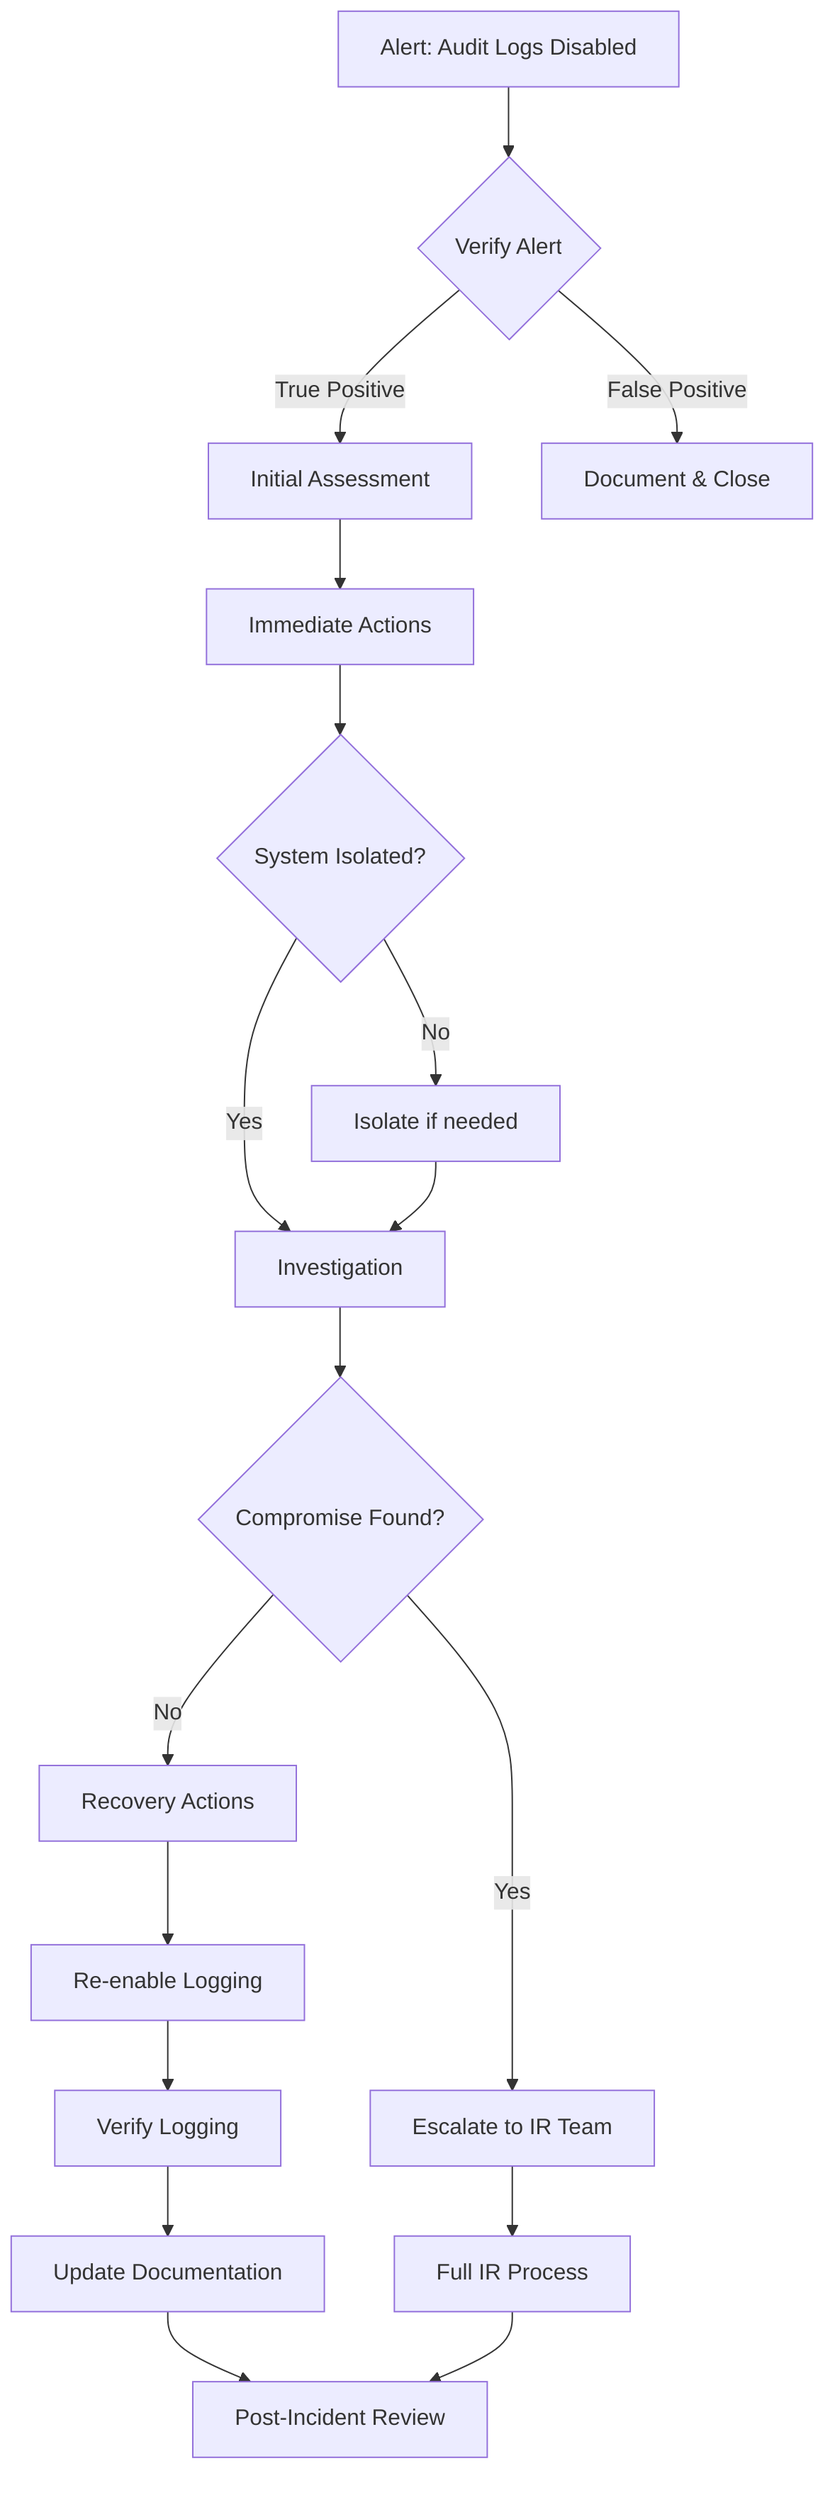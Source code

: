 flowchart TD
    A[Alert: Audit Logs Disabled] --> B{Verify Alert}
    B -->|True Positive| C[Initial Assessment]
    B -->|False Positive| D[Document & Close]
    C --> E[Immediate Actions]
    E --> F{System Isolated?}
    F -->|Yes| G[Investigation]
    F -->|No| H[Isolate if needed]
    H --> G
    G --> I{Compromise Found?}
    I -->|Yes| J[Escalate to IR Team]
    I -->|No| K[Recovery Actions]
    J --> L[Full IR Process]
    K --> M[Re-enable Logging]
    M --> N[Verify Logging]
    N --> O[Update Documentation]
    O --> P[Post-Incident Review]
    L --> P